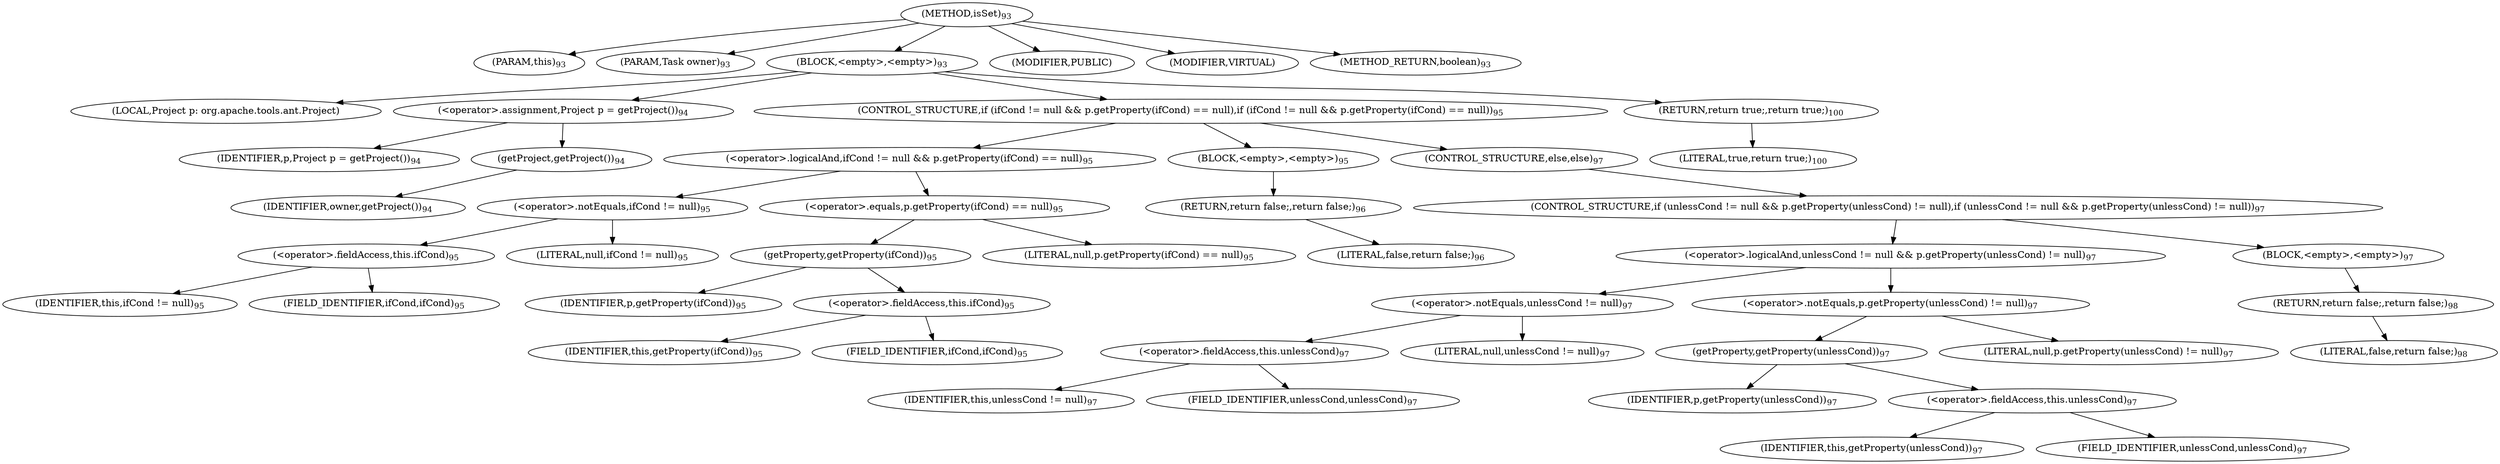 digraph "isSet" {  
"113" [label = <(METHOD,isSet)<SUB>93</SUB>> ]
"114" [label = <(PARAM,this)<SUB>93</SUB>> ]
"115" [label = <(PARAM,Task owner)<SUB>93</SUB>> ]
"116" [label = <(BLOCK,&lt;empty&gt;,&lt;empty&gt;)<SUB>93</SUB>> ]
"117" [label = <(LOCAL,Project p: org.apache.tools.ant.Project)> ]
"118" [label = <(&lt;operator&gt;.assignment,Project p = getProject())<SUB>94</SUB>> ]
"119" [label = <(IDENTIFIER,p,Project p = getProject())<SUB>94</SUB>> ]
"120" [label = <(getProject,getProject())<SUB>94</SUB>> ]
"121" [label = <(IDENTIFIER,owner,getProject())<SUB>94</SUB>> ]
"122" [label = <(CONTROL_STRUCTURE,if (ifCond != null &amp;&amp; p.getProperty(ifCond) == null),if (ifCond != null &amp;&amp; p.getProperty(ifCond) == null))<SUB>95</SUB>> ]
"123" [label = <(&lt;operator&gt;.logicalAnd,ifCond != null &amp;&amp; p.getProperty(ifCond) == null)<SUB>95</SUB>> ]
"124" [label = <(&lt;operator&gt;.notEquals,ifCond != null)<SUB>95</SUB>> ]
"125" [label = <(&lt;operator&gt;.fieldAccess,this.ifCond)<SUB>95</SUB>> ]
"126" [label = <(IDENTIFIER,this,ifCond != null)<SUB>95</SUB>> ]
"127" [label = <(FIELD_IDENTIFIER,ifCond,ifCond)<SUB>95</SUB>> ]
"128" [label = <(LITERAL,null,ifCond != null)<SUB>95</SUB>> ]
"129" [label = <(&lt;operator&gt;.equals,p.getProperty(ifCond) == null)<SUB>95</SUB>> ]
"130" [label = <(getProperty,getProperty(ifCond))<SUB>95</SUB>> ]
"131" [label = <(IDENTIFIER,p,getProperty(ifCond))<SUB>95</SUB>> ]
"132" [label = <(&lt;operator&gt;.fieldAccess,this.ifCond)<SUB>95</SUB>> ]
"133" [label = <(IDENTIFIER,this,getProperty(ifCond))<SUB>95</SUB>> ]
"134" [label = <(FIELD_IDENTIFIER,ifCond,ifCond)<SUB>95</SUB>> ]
"135" [label = <(LITERAL,null,p.getProperty(ifCond) == null)<SUB>95</SUB>> ]
"136" [label = <(BLOCK,&lt;empty&gt;,&lt;empty&gt;)<SUB>95</SUB>> ]
"137" [label = <(RETURN,return false;,return false;)<SUB>96</SUB>> ]
"138" [label = <(LITERAL,false,return false;)<SUB>96</SUB>> ]
"139" [label = <(CONTROL_STRUCTURE,else,else)<SUB>97</SUB>> ]
"140" [label = <(CONTROL_STRUCTURE,if (unlessCond != null &amp;&amp; p.getProperty(unlessCond) != null),if (unlessCond != null &amp;&amp; p.getProperty(unlessCond) != null))<SUB>97</SUB>> ]
"141" [label = <(&lt;operator&gt;.logicalAnd,unlessCond != null &amp;&amp; p.getProperty(unlessCond) != null)<SUB>97</SUB>> ]
"142" [label = <(&lt;operator&gt;.notEquals,unlessCond != null)<SUB>97</SUB>> ]
"143" [label = <(&lt;operator&gt;.fieldAccess,this.unlessCond)<SUB>97</SUB>> ]
"144" [label = <(IDENTIFIER,this,unlessCond != null)<SUB>97</SUB>> ]
"145" [label = <(FIELD_IDENTIFIER,unlessCond,unlessCond)<SUB>97</SUB>> ]
"146" [label = <(LITERAL,null,unlessCond != null)<SUB>97</SUB>> ]
"147" [label = <(&lt;operator&gt;.notEquals,p.getProperty(unlessCond) != null)<SUB>97</SUB>> ]
"148" [label = <(getProperty,getProperty(unlessCond))<SUB>97</SUB>> ]
"149" [label = <(IDENTIFIER,p,getProperty(unlessCond))<SUB>97</SUB>> ]
"150" [label = <(&lt;operator&gt;.fieldAccess,this.unlessCond)<SUB>97</SUB>> ]
"151" [label = <(IDENTIFIER,this,getProperty(unlessCond))<SUB>97</SUB>> ]
"152" [label = <(FIELD_IDENTIFIER,unlessCond,unlessCond)<SUB>97</SUB>> ]
"153" [label = <(LITERAL,null,p.getProperty(unlessCond) != null)<SUB>97</SUB>> ]
"154" [label = <(BLOCK,&lt;empty&gt;,&lt;empty&gt;)<SUB>97</SUB>> ]
"155" [label = <(RETURN,return false;,return false;)<SUB>98</SUB>> ]
"156" [label = <(LITERAL,false,return false;)<SUB>98</SUB>> ]
"157" [label = <(RETURN,return true;,return true;)<SUB>100</SUB>> ]
"158" [label = <(LITERAL,true,return true;)<SUB>100</SUB>> ]
"159" [label = <(MODIFIER,PUBLIC)> ]
"160" [label = <(MODIFIER,VIRTUAL)> ]
"161" [label = <(METHOD_RETURN,boolean)<SUB>93</SUB>> ]
  "113" -> "114" 
  "113" -> "115" 
  "113" -> "116" 
  "113" -> "159" 
  "113" -> "160" 
  "113" -> "161" 
  "116" -> "117" 
  "116" -> "118" 
  "116" -> "122" 
  "116" -> "157" 
  "118" -> "119" 
  "118" -> "120" 
  "120" -> "121" 
  "122" -> "123" 
  "122" -> "136" 
  "122" -> "139" 
  "123" -> "124" 
  "123" -> "129" 
  "124" -> "125" 
  "124" -> "128" 
  "125" -> "126" 
  "125" -> "127" 
  "129" -> "130" 
  "129" -> "135" 
  "130" -> "131" 
  "130" -> "132" 
  "132" -> "133" 
  "132" -> "134" 
  "136" -> "137" 
  "137" -> "138" 
  "139" -> "140" 
  "140" -> "141" 
  "140" -> "154" 
  "141" -> "142" 
  "141" -> "147" 
  "142" -> "143" 
  "142" -> "146" 
  "143" -> "144" 
  "143" -> "145" 
  "147" -> "148" 
  "147" -> "153" 
  "148" -> "149" 
  "148" -> "150" 
  "150" -> "151" 
  "150" -> "152" 
  "154" -> "155" 
  "155" -> "156" 
  "157" -> "158" 
}
